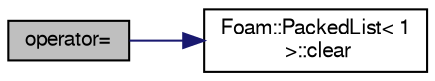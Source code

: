 digraph "operator="
{
  bgcolor="transparent";
  edge [fontname="FreeSans",fontsize="10",labelfontname="FreeSans",labelfontsize="10"];
  node [fontname="FreeSans",fontsize="10",shape=record];
  rankdir="LR";
  Node137 [label="operator=",height=0.2,width=0.4,color="black", fillcolor="grey75", style="filled", fontcolor="black"];
  Node137 -> Node138 [color="midnightblue",fontsize="10",style="solid",fontname="FreeSans"];
  Node138 [label="Foam::PackedList\< 1\l \>::clear",height=0.2,width=0.4,color="black",URL="$a25938.html#ac8bb3912a3ce86b15842e79d0b421204",tooltip="Clear the list, i.e. set addressable size to zero. "];
}
